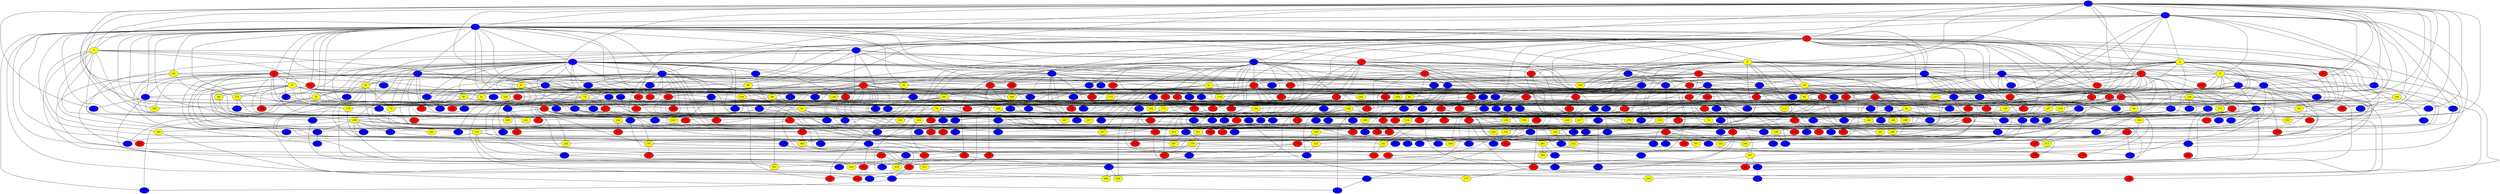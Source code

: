 graph {
0 [style = filled fillcolor = blue];
1 [style = filled fillcolor = blue];
2 [style = filled fillcolor = blue];
3 [style = filled fillcolor = red];
4 [style = filled fillcolor = yellow];
5 [style = filled fillcolor = yellow];
6 [style = filled fillcolor = yellow];
7 [style = filled fillcolor = red];
8 [style = filled fillcolor = blue];
9 [style = filled fillcolor = yellow];
10 [style = filled fillcolor = blue];
11 [style = filled fillcolor = blue];
12 [style = filled fillcolor = blue];
13 [style = filled fillcolor = blue];
14 [style = filled fillcolor = blue];
15 [style = filled fillcolor = red];
16 [style = filled fillcolor = blue];
17 [style = filled fillcolor = blue];
18 [style = filled fillcolor = red];
19 [style = filled fillcolor = blue];
20 [style = filled fillcolor = red];
21 [style = filled fillcolor = red];
22 [style = filled fillcolor = blue];
23 [style = filled fillcolor = red];
24 [style = filled fillcolor = red];
25 [style = filled fillcolor = yellow];
26 [style = filled fillcolor = blue];
27 [style = filled fillcolor = blue];
28 [style = filled fillcolor = blue];
29 [style = filled fillcolor = red];
30 [style = filled fillcolor = blue];
31 [style = filled fillcolor = yellow];
32 [style = filled fillcolor = red];
33 [style = filled fillcolor = yellow];
34 [style = filled fillcolor = blue];
35 [style = filled fillcolor = blue];
36 [style = filled fillcolor = blue];
37 [style = filled fillcolor = yellow];
38 [style = filled fillcolor = red];
39 [style = filled fillcolor = blue];
40 [style = filled fillcolor = yellow];
41 [style = filled fillcolor = blue];
42 [style = filled fillcolor = blue];
43 [style = filled fillcolor = red];
44 [style = filled fillcolor = yellow];
45 [style = filled fillcolor = blue];
46 [style = filled fillcolor = red];
47 [style = filled fillcolor = yellow];
48 [style = filled fillcolor = red];
49 [style = filled fillcolor = blue];
50 [style = filled fillcolor = red];
51 [style = filled fillcolor = yellow];
52 [style = filled fillcolor = yellow];
53 [style = filled fillcolor = red];
54 [style = filled fillcolor = red];
55 [style = filled fillcolor = red];
56 [style = filled fillcolor = red];
57 [style = filled fillcolor = red];
58 [style = filled fillcolor = blue];
59 [style = filled fillcolor = blue];
60 [style = filled fillcolor = red];
61 [style = filled fillcolor = yellow];
62 [style = filled fillcolor = red];
63 [style = filled fillcolor = blue];
64 [style = filled fillcolor = blue];
65 [style = filled fillcolor = yellow];
66 [style = filled fillcolor = yellow];
67 [style = filled fillcolor = blue];
68 [style = filled fillcolor = red];
69 [style = filled fillcolor = red];
70 [style = filled fillcolor = red];
71 [style = filled fillcolor = blue];
72 [style = filled fillcolor = yellow];
73 [style = filled fillcolor = yellow];
74 [style = filled fillcolor = red];
75 [style = filled fillcolor = blue];
76 [style = filled fillcolor = blue];
77 [style = filled fillcolor = blue];
78 [style = filled fillcolor = yellow];
79 [style = filled fillcolor = yellow];
80 [style = filled fillcolor = red];
81 [style = filled fillcolor = yellow];
82 [style = filled fillcolor = yellow];
83 [style = filled fillcolor = red];
84 [style = filled fillcolor = blue];
85 [style = filled fillcolor = blue];
86 [style = filled fillcolor = red];
87 [style = filled fillcolor = blue];
88 [style = filled fillcolor = yellow];
89 [style = filled fillcolor = blue];
90 [style = filled fillcolor = blue];
91 [style = filled fillcolor = blue];
92 [style = filled fillcolor = red];
93 [style = filled fillcolor = yellow];
94 [style = filled fillcolor = red];
95 [style = filled fillcolor = blue];
96 [style = filled fillcolor = red];
97 [style = filled fillcolor = red];
98 [style = filled fillcolor = yellow];
99 [style = filled fillcolor = blue];
100 [style = filled fillcolor = red];
101 [style = filled fillcolor = blue];
102 [style = filled fillcolor = yellow];
103 [style = filled fillcolor = blue];
104 [style = filled fillcolor = yellow];
105 [style = filled fillcolor = red];
106 [style = filled fillcolor = yellow];
107 [style = filled fillcolor = red];
108 [style = filled fillcolor = blue];
109 [style = filled fillcolor = yellow];
110 [style = filled fillcolor = blue];
111 [style = filled fillcolor = blue];
112 [style = filled fillcolor = red];
113 [style = filled fillcolor = red];
114 [style = filled fillcolor = blue];
115 [style = filled fillcolor = red];
116 [style = filled fillcolor = blue];
117 [style = filled fillcolor = yellow];
118 [style = filled fillcolor = red];
119 [style = filled fillcolor = red];
120 [style = filled fillcolor = blue];
121 [style = filled fillcolor = blue];
122 [style = filled fillcolor = blue];
123 [style = filled fillcolor = red];
124 [style = filled fillcolor = blue];
125 [style = filled fillcolor = blue];
126 [style = filled fillcolor = blue];
127 [style = filled fillcolor = red];
128 [style = filled fillcolor = yellow];
129 [style = filled fillcolor = blue];
130 [style = filled fillcolor = yellow];
131 [style = filled fillcolor = red];
132 [style = filled fillcolor = blue];
133 [style = filled fillcolor = red];
134 [style = filled fillcolor = blue];
135 [style = filled fillcolor = yellow];
136 [style = filled fillcolor = blue];
137 [style = filled fillcolor = red];
138 [style = filled fillcolor = red];
139 [style = filled fillcolor = yellow];
140 [style = filled fillcolor = blue];
141 [style = filled fillcolor = yellow];
142 [style = filled fillcolor = red];
143 [style = filled fillcolor = blue];
144 [style = filled fillcolor = blue];
145 [style = filled fillcolor = yellow];
146 [style = filled fillcolor = blue];
147 [style = filled fillcolor = blue];
148 [style = filled fillcolor = yellow];
149 [style = filled fillcolor = blue];
150 [style = filled fillcolor = blue];
151 [style = filled fillcolor = red];
152 [style = filled fillcolor = blue];
153 [style = filled fillcolor = yellow];
154 [style = filled fillcolor = yellow];
155 [style = filled fillcolor = blue];
156 [style = filled fillcolor = blue];
157 [style = filled fillcolor = red];
158 [style = filled fillcolor = red];
159 [style = filled fillcolor = yellow];
160 [style = filled fillcolor = yellow];
161 [style = filled fillcolor = blue];
162 [style = filled fillcolor = red];
163 [style = filled fillcolor = red];
164 [style = filled fillcolor = blue];
165 [style = filled fillcolor = blue];
166 [style = filled fillcolor = yellow];
167 [style = filled fillcolor = red];
168 [style = filled fillcolor = red];
169 [style = filled fillcolor = yellow];
170 [style = filled fillcolor = yellow];
171 [style = filled fillcolor = red];
172 [style = filled fillcolor = yellow];
173 [style = filled fillcolor = yellow];
174 [style = filled fillcolor = red];
175 [style = filled fillcolor = red];
176 [style = filled fillcolor = blue];
177 [style = filled fillcolor = red];
178 [style = filled fillcolor = yellow];
179 [style = filled fillcolor = blue];
180 [style = filled fillcolor = yellow];
181 [style = filled fillcolor = red];
182 [style = filled fillcolor = yellow];
183 [style = filled fillcolor = red];
184 [style = filled fillcolor = red];
185 [style = filled fillcolor = red];
186 [style = filled fillcolor = red];
187 [style = filled fillcolor = red];
188 [style = filled fillcolor = yellow];
189 [style = filled fillcolor = blue];
190 [style = filled fillcolor = red];
191 [style = filled fillcolor = yellow];
192 [style = filled fillcolor = blue];
193 [style = filled fillcolor = blue];
194 [style = filled fillcolor = yellow];
195 [style = filled fillcolor = blue];
196 [style = filled fillcolor = blue];
197 [style = filled fillcolor = yellow];
198 [style = filled fillcolor = blue];
199 [style = filled fillcolor = yellow];
200 [style = filled fillcolor = blue];
201 [style = filled fillcolor = blue];
202 [style = filled fillcolor = blue];
203 [style = filled fillcolor = blue];
204 [style = filled fillcolor = yellow];
205 [style = filled fillcolor = red];
206 [style = filled fillcolor = blue];
207 [style = filled fillcolor = yellow];
208 [style = filled fillcolor = blue];
209 [style = filled fillcolor = red];
210 [style = filled fillcolor = red];
211 [style = filled fillcolor = blue];
212 [style = filled fillcolor = yellow];
213 [style = filled fillcolor = yellow];
214 [style = filled fillcolor = red];
215 [style = filled fillcolor = red];
216 [style = filled fillcolor = yellow];
217 [style = filled fillcolor = blue];
218 [style = filled fillcolor = red];
219 [style = filled fillcolor = blue];
220 [style = filled fillcolor = blue];
221 [style = filled fillcolor = blue];
222 [style = filled fillcolor = yellow];
223 [style = filled fillcolor = blue];
224 [style = filled fillcolor = red];
225 [style = filled fillcolor = blue];
226 [style = filled fillcolor = red];
227 [style = filled fillcolor = blue];
228 [style = filled fillcolor = blue];
229 [style = filled fillcolor = blue];
230 [style = filled fillcolor = blue];
231 [style = filled fillcolor = blue];
232 [style = filled fillcolor = yellow];
233 [style = filled fillcolor = red];
234 [style = filled fillcolor = yellow];
235 [style = filled fillcolor = blue];
236 [style = filled fillcolor = blue];
237 [style = filled fillcolor = blue];
238 [style = filled fillcolor = blue];
239 [style = filled fillcolor = blue];
240 [style = filled fillcolor = blue];
241 [style = filled fillcolor = yellow];
242 [style = filled fillcolor = yellow];
243 [style = filled fillcolor = blue];
244 [style = filled fillcolor = yellow];
245 [style = filled fillcolor = blue];
246 [style = filled fillcolor = red];
247 [style = filled fillcolor = blue];
248 [style = filled fillcolor = red];
249 [style = filled fillcolor = blue];
250 [style = filled fillcolor = red];
251 [style = filled fillcolor = yellow];
252 [style = filled fillcolor = blue];
253 [style = filled fillcolor = blue];
254 [style = filled fillcolor = yellow];
255 [style = filled fillcolor = red];
256 [style = filled fillcolor = yellow];
257 [style = filled fillcolor = yellow];
258 [style = filled fillcolor = blue];
259 [style = filled fillcolor = red];
260 [style = filled fillcolor = red];
261 [style = filled fillcolor = blue];
262 [style = filled fillcolor = red];
263 [style = filled fillcolor = blue];
264 [style = filled fillcolor = yellow];
265 [style = filled fillcolor = red];
266 [style = filled fillcolor = red];
267 [style = filled fillcolor = yellow];
268 [style = filled fillcolor = blue];
269 [style = filled fillcolor = blue];
270 [style = filled fillcolor = yellow];
271 [style = filled fillcolor = blue];
272 [style = filled fillcolor = red];
273 [style = filled fillcolor = red];
274 [style = filled fillcolor = yellow];
275 [style = filled fillcolor = blue];
276 [style = filled fillcolor = yellow];
277 [style = filled fillcolor = blue];
278 [style = filled fillcolor = red];
279 [style = filled fillcolor = blue];
280 [style = filled fillcolor = blue];
281 [style = filled fillcolor = yellow];
282 [style = filled fillcolor = yellow];
283 [style = filled fillcolor = yellow];
284 [style = filled fillcolor = blue];
285 [style = filled fillcolor = blue];
286 [style = filled fillcolor = red];
287 [style = filled fillcolor = blue];
288 [style = filled fillcolor = red];
289 [style = filled fillcolor = blue];
290 [style = filled fillcolor = red];
291 [style = filled fillcolor = yellow];
292 [style = filled fillcolor = yellow];
293 [style = filled fillcolor = blue];
294 [style = filled fillcolor = yellow];
295 [style = filled fillcolor = red];
296 [style = filled fillcolor = red];
297 [style = filled fillcolor = blue];
298 [style = filled fillcolor = yellow];
299 [style = filled fillcolor = blue];
300 [style = filled fillcolor = red];
301 [style = filled fillcolor = red];
302 [style = filled fillcolor = red];
303 [style = filled fillcolor = yellow];
304 [style = filled fillcolor = yellow];
305 [style = filled fillcolor = red];
306 [style = filled fillcolor = blue];
307 [style = filled fillcolor = red];
308 [style = filled fillcolor = yellow];
309 [style = filled fillcolor = yellow];
310 [style = filled fillcolor = red];
311 [style = filled fillcolor = yellow];
312 [style = filled fillcolor = red];
313 [style = filled fillcolor = red];
314 [style = filled fillcolor = blue];
315 [style = filled fillcolor = red];
316 [style = filled fillcolor = blue];
317 [style = filled fillcolor = blue];
318 [style = filled fillcolor = yellow];
319 [style = filled fillcolor = blue];
320 [style = filled fillcolor = blue];
321 [style = filled fillcolor = red];
322 [style = filled fillcolor = yellow];
323 [style = filled fillcolor = blue];
324 [style = filled fillcolor = yellow];
325 [style = filled fillcolor = blue];
326 [style = filled fillcolor = blue];
327 [style = filled fillcolor = red];
328 [style = filled fillcolor = blue];
329 [style = filled fillcolor = blue];
330 [style = filled fillcolor = blue];
331 [style = filled fillcolor = blue];
332 [style = filled fillcolor = blue];
333 [style = filled fillcolor = blue];
334 [style = filled fillcolor = blue];
335 [style = filled fillcolor = blue];
336 [style = filled fillcolor = blue];
337 [style = filled fillcolor = blue];
338 [style = filled fillcolor = red];
339 [style = filled fillcolor = red];
340 [style = filled fillcolor = blue];
341 [style = filled fillcolor = yellow];
342 [style = filled fillcolor = blue];
343 [style = filled fillcolor = red];
344 [style = filled fillcolor = yellow];
345 [style = filled fillcolor = yellow];
346 [style = filled fillcolor = red];
347 [style = filled fillcolor = blue];
348 [style = filled fillcolor = red];
349 [style = filled fillcolor = yellow];
350 [style = filled fillcolor = yellow];
351 [style = filled fillcolor = blue];
352 [style = filled fillcolor = blue];
353 [style = filled fillcolor = yellow];
354 [style = filled fillcolor = blue];
355 [style = filled fillcolor = yellow];
356 [style = filled fillcolor = blue];
357 [style = filled fillcolor = blue];
358 [style = filled fillcolor = blue];
359 [style = filled fillcolor = red];
360 [style = filled fillcolor = red];
361 [style = filled fillcolor = yellow];
362 [style = filled fillcolor = blue];
363 [style = filled fillcolor = yellow];
364 [style = filled fillcolor = red];
365 [style = filled fillcolor = red];
366 [style = filled fillcolor = red];
367 [style = filled fillcolor = yellow];
368 [style = filled fillcolor = yellow];
369 [style = filled fillcolor = red];
370 [style = filled fillcolor = blue];
371 [style = filled fillcolor = blue];
372 [style = filled fillcolor = red];
373 [style = filled fillcolor = yellow];
374 [style = filled fillcolor = blue];
375 [style = filled fillcolor = yellow];
376 [style = filled fillcolor = blue];
377 [style = filled fillcolor = blue];
378 [style = filled fillcolor = blue];
379 [style = filled fillcolor = blue];
380 [style = filled fillcolor = blue];
381 [style = filled fillcolor = blue];
382 [style = filled fillcolor = red];
383 [style = filled fillcolor = yellow];
384 [style = filled fillcolor = yellow];
385 [style = filled fillcolor = red];
386 [style = filled fillcolor = red];
387 [style = filled fillcolor = yellow];
388 [style = filled fillcolor = blue];
389 [style = filled fillcolor = red];
390 [style = filled fillcolor = blue];
391 [style = filled fillcolor = blue];
392 [style = filled fillcolor = blue];
393 [style = filled fillcolor = red];
394 [style = filled fillcolor = blue];
395 [style = filled fillcolor = red];
396 [style = filled fillcolor = yellow];
397 [style = filled fillcolor = blue];
398 [style = filled fillcolor = red];
399 [style = filled fillcolor = blue];
400 [style = filled fillcolor = red];
401 [style = filled fillcolor = blue];
402 [style = filled fillcolor = red];
403 [style = filled fillcolor = blue];
404 [style = filled fillcolor = red];
405 [style = filled fillcolor = blue];
406 [style = filled fillcolor = yellow];
407 [style = filled fillcolor = red];
408 [style = filled fillcolor = blue];
409 [style = filled fillcolor = red];
410 [style = filled fillcolor = yellow];
411 [style = filled fillcolor = blue];
412 [style = filled fillcolor = yellow];
413 [style = filled fillcolor = blue];
414 [style = filled fillcolor = blue];
415 [style = filled fillcolor = blue];
416 [style = filled fillcolor = blue];
417 [style = filled fillcolor = yellow];
418 [style = filled fillcolor = blue];
419 [style = filled fillcolor = yellow];
420 [style = filled fillcolor = blue];
421 [style = filled fillcolor = yellow];
422 [style = filled fillcolor = blue];
423 [style = filled fillcolor = blue];
424 [style = filled fillcolor = blue];
0 -- 6;
0 -- 8;
0 -- 11;
0 -- 21;
0 -- 22;
0 -- 32;
0 -- 34;
0 -- 49;
0 -- 56;
0 -- 89;
0 -- 135;
0 -- 138;
0 -- 165;
0 -- 166;
0 -- 5;
0 -- 3;
0 -- 2;
0 -- 1;
0 -- 193;
0 -- 198;
0 -- 259;
0 -- 274;
0 -- 296;
0 -- 370;
0 -- 378;
0 -- 411;
1 -- 2;
1 -- 4;
1 -- 5;
1 -- 7;
1 -- 9;
1 -- 14;
1 -- 38;
1 -- 45;
1 -- 147;
1 -- 194;
1 -- 243;
1 -- 244;
1 -- 249;
1 -- 281;
1 -- 329;
2 -- 3;
2 -- 6;
2 -- 8;
2 -- 11;
2 -- 12;
2 -- 13;
2 -- 14;
2 -- 17;
2 -- 24;
2 -- 33;
2 -- 36;
2 -- 39;
2 -- 41;
2 -- 46;
2 -- 52;
2 -- 54;
2 -- 62;
2 -- 93;
2 -- 103;
2 -- 112;
2 -- 115;
2 -- 118;
2 -- 119;
2 -- 131;
2 -- 141;
2 -- 156;
2 -- 164;
2 -- 177;
2 -- 212;
2 -- 215;
2 -- 254;
2 -- 260;
2 -- 327;
2 -- 331;
2 -- 353;
2 -- 354;
2 -- 368;
2 -- 394;
2 -- 397;
2 -- 420;
2 -- 423;
3 -- 4;
3 -- 8;
3 -- 10;
3 -- 12;
3 -- 16;
3 -- 17;
3 -- 21;
3 -- 34;
3 -- 41;
3 -- 57;
3 -- 60;
3 -- 62;
3 -- 73;
3 -- 89;
3 -- 95;
3 -- 121;
3 -- 125;
3 -- 129;
3 -- 136;
3 -- 137;
3 -- 140;
3 -- 214;
3 -- 218;
3 -- 248;
3 -- 286;
3 -- 309;
3 -- 367;
3 -- 377;
3 -- 396;
3 -- 416;
4 -- 9;
4 -- 17;
4 -- 18;
4 -- 23;
4 -- 26;
4 -- 35;
4 -- 56;
4 -- 69;
4 -- 74;
4 -- 117;
4 -- 126;
4 -- 129;
4 -- 170;
4 -- 175;
4 -- 182;
4 -- 185;
4 -- 193;
4 -- 194;
4 -- 318;
4 -- 347;
4 -- 350;
5 -- 7;
5 -- 73;
5 -- 109;
5 -- 110;
5 -- 160;
5 -- 180;
5 -- 196;
5 -- 323;
5 -- 325;
5 -- 410;
6 -- 9;
6 -- 15;
6 -- 21;
6 -- 28;
6 -- 35;
6 -- 42;
6 -- 49;
6 -- 61;
6 -- 65;
6 -- 68;
6 -- 74;
6 -- 92;
6 -- 145;
6 -- 159;
6 -- 173;
6 -- 293;
6 -- 302;
6 -- 309;
6 -- 409;
7 -- 15;
7 -- 18;
7 -- 22;
7 -- 43;
7 -- 56;
7 -- 107;
7 -- 134;
7 -- 161;
7 -- 239;
7 -- 332;
7 -- 348;
8 -- 10;
8 -- 11;
8 -- 25;
8 -- 98;
8 -- 170;
8 -- 230;
8 -- 233;
8 -- 251;
8 -- 268;
9 -- 19;
9 -- 30;
9 -- 34;
9 -- 38;
9 -- 42;
9 -- 58;
9 -- 95;
9 -- 143;
9 -- 208;
9 -- 235;
9 -- 302;
9 -- 358;
9 -- 374;
10 -- 15;
10 -- 18;
10 -- 19;
10 -- 23;
10 -- 29;
10 -- 30;
10 -- 32;
10 -- 45;
10 -- 61;
10 -- 68;
10 -- 75;
10 -- 104;
10 -- 105;
10 -- 123;
10 -- 144;
10 -- 150;
10 -- 163;
10 -- 164;
10 -- 190;
10 -- 215;
10 -- 226;
10 -- 229;
10 -- 250;
10 -- 346;
11 -- 27;
11 -- 43;
11 -- 60;
11 -- 67;
11 -- 97;
11 -- 175;
11 -- 223;
11 -- 243;
11 -- 269;
11 -- 297;
11 -- 364;
11 -- 380;
12 -- 13;
12 -- 14;
12 -- 16;
12 -- 24;
12 -- 26;
12 -- 31;
12 -- 39;
12 -- 40;
12 -- 54;
12 -- 61;
12 -- 63;
12 -- 64;
12 -- 76;
12 -- 79;
12 -- 80;
12 -- 81;
12 -- 91;
12 -- 102;
12 -- 108;
12 -- 131;
12 -- 133;
12 -- 138;
12 -- 141;
12 -- 142;
12 -- 145;
12 -- 208;
12 -- 216;
12 -- 321;
12 -- 326;
12 -- 352;
13 -- 19;
13 -- 25;
13 -- 47;
13 -- 60;
13 -- 85;
13 -- 108;
13 -- 124;
13 -- 128;
13 -- 151;
13 -- 188;
13 -- 205;
13 -- 241;
13 -- 252;
13 -- 329;
13 -- 359;
13 -- 418;
14 -- 25;
14 -- 43;
14 -- 50;
14 -- 51;
14 -- 52;
14 -- 67;
14 -- 71;
14 -- 83;
14 -- 88;
14 -- 103;
14 -- 105;
14 -- 111;
14 -- 152;
14 -- 168;
14 -- 169;
14 -- 184;
14 -- 193;
14 -- 301;
14 -- 307;
14 -- 309;
14 -- 331;
14 -- 346;
14 -- 369;
14 -- 376;
14 -- 398;
15 -- 20;
15 -- 22;
15 -- 29;
15 -- 63;
15 -- 105;
15 -- 206;
15 -- 208;
15 -- 225;
15 -- 306;
15 -- 337;
16 -- 47;
16 -- 404;
17 -- 20;
17 -- 33;
17 -- 48;
17 -- 85;
17 -- 87;
17 -- 202;
17 -- 205;
17 -- 261;
17 -- 312;
17 -- 342;
17 -- 343;
17 -- 364;
18 -- 90;
18 -- 157;
18 -- 220;
18 -- 271;
18 -- 418;
19 -- 205;
19 -- 398;
20 -- 142;
20 -- 227;
20 -- 271;
20 -- 310;
21 -- 46;
21 -- 48;
21 -- 59;
21 -- 62;
21 -- 65;
21 -- 114;
21 -- 116;
21 -- 123;
21 -- 228;
21 -- 235;
21 -- 304;
21 -- 317;
21 -- 337;
22 -- 45;
22 -- 65;
22 -- 70;
23 -- 33;
23 -- 40;
23 -- 55;
23 -- 70;
23 -- 81;
23 -- 82;
23 -- 162;
23 -- 240;
23 -- 269;
23 -- 297;
23 -- 299;
24 -- 26;
24 -- 36;
24 -- 37;
24 -- 42;
24 -- 94;
24 -- 98;
24 -- 115;
24 -- 140;
24 -- 144;
24 -- 154;
24 -- 217;
24 -- 261;
24 -- 353;
24 -- 357;
25 -- 31;
25 -- 79;
25 -- 108;
25 -- 153;
25 -- 304;
25 -- 371;
26 -- 36;
26 -- 64;
26 -- 87;
26 -- 109;
26 -- 113;
26 -- 122;
26 -- 123;
26 -- 130;
26 -- 269;
26 -- 280;
26 -- 285;
26 -- 344;
27 -- 48;
27 -- 88;
27 -- 91;
27 -- 173;
28 -- 46;
28 -- 52;
28 -- 85;
28 -- 113;
28 -- 119;
28 -- 314;
29 -- 32;
29 -- 38;
29 -- 86;
29 -- 117;
29 -- 172;
29 -- 176;
29 -- 177;
29 -- 298;
29 -- 315;
29 -- 410;
30 -- 53;
30 -- 83;
30 -- 92;
30 -- 114;
30 -- 128;
30 -- 132;
30 -- 138;
30 -- 142;
30 -- 155;
30 -- 213;
30 -- 390;
31 -- 111;
31 -- 246;
31 -- 420;
32 -- 53;
32 -- 59;
32 -- 255;
33 -- 53;
33 -- 69;
33 -- 76;
33 -- 101;
33 -- 112;
33 -- 122;
33 -- 156;
33 -- 174;
33 -- 192;
33 -- 202;
33 -- 234;
33 -- 272;
33 -- 352;
33 -- 368;
33 -- 382;
34 -- 75;
34 -- 164;
34 -- 249;
34 -- 294;
35 -- 44;
35 -- 55;
35 -- 57;
35 -- 63;
35 -- 67;
35 -- 96;
35 -- 112;
35 -- 121;
35 -- 320;
35 -- 324;
35 -- 383;
36 -- 126;
36 -- 289;
36 -- 378;
36 -- 391;
37 -- 40;
37 -- 50;
37 -- 51;
37 -- 55;
37 -- 66;
37 -- 86;
37 -- 150;
37 -- 234;
37 -- 246;
37 -- 266;
37 -- 268;
37 -- 274;
37 -- 280;
37 -- 282;
38 -- 44;
38 -- 77;
38 -- 82;
38 -- 84;
38 -- 130;
38 -- 149;
38 -- 197;
38 -- 262;
38 -- 272;
38 -- 319;
38 -- 330;
38 -- 333;
39 -- 77;
39 -- 178;
39 -- 217;
40 -- 157;
40 -- 348;
40 -- 354;
40 -- 365;
40 -- 421;
41 -- 101;
41 -- 187;
41 -- 326;
41 -- 393;
42 -- 54;
42 -- 83;
42 -- 102;
42 -- 132;
42 -- 149;
42 -- 204;
42 -- 247;
42 -- 281;
42 -- 298;
43 -- 50;
43 -- 51;
43 -- 71;
43 -- 77;
43 -- 80;
43 -- 84;
43 -- 106;
43 -- 124;
43 -- 162;
43 -- 210;
43 -- 238;
43 -- 250;
43 -- 253;
43 -- 254;
43 -- 274;
43 -- 323;
43 -- 341;
43 -- 406;
44 -- 153;
45 -- 99;
45 -- 147;
45 -- 236;
46 -- 214;
46 -- 277;
47 -- 127;
47 -- 187;
49 -- 57;
49 -- 168;
49 -- 287;
49 -- 303;
49 -- 305;
49 -- 335;
49 -- 373;
49 -- 414;
50 -- 192;
51 -- 140;
52 -- 139;
52 -- 243;
53 -- 72;
53 -- 159;
53 -- 201;
53 -- 303;
54 -- 78;
54 -- 151;
54 -- 357;
55 -- 59;
55 -- 79;
55 -- 82;
55 -- 90;
55 -- 100;
55 -- 116;
55 -- 160;
55 -- 165;
55 -- 169;
55 -- 212;
55 -- 226;
55 -- 300;
55 -- 326;
55 -- 354;
55 -- 361;
56 -- 76;
56 -- 99;
56 -- 366;
57 -- 130;
57 -- 197;
57 -- 349;
57 -- 353;
57 -- 373;
58 -- 81;
58 -- 99;
58 -- 235;
58 -- 237;
58 -- 255;
58 -- 328;
58 -- 389;
59 -- 71;
59 -- 107;
59 -- 126;
59 -- 166;
59 -- 169;
59 -- 313;
60 -- 102;
60 -- 200;
60 -- 247;
60 -- 316;
60 -- 324;
60 -- 345;
61 -- 100;
61 -- 170;
61 -- 171;
61 -- 231;
61 -- 256;
61 -- 257;
61 -- 367;
62 -- 96;
62 -- 171;
63 -- 69;
63 -- 72;
63 -- 78;
63 -- 100;
63 -- 135;
63 -- 252;
63 -- 289;
63 -- 342;
63 -- 360;
64 -- 104;
64 -- 166;
64 -- 236;
65 -- 121;
65 -- 213;
66 -- 148;
67 -- 116;
67 -- 273;
67 -- 389;
67 -- 404;
68 -- 293;
69 -- 93;
69 -- 118;
69 -- 186;
69 -- 257;
69 -- 275;
69 -- 396;
70 -- 72;
70 -- 103;
70 -- 200;
70 -- 270;
70 -- 335;
72 -- 305;
73 -- 120;
73 -- 127;
73 -- 178;
73 -- 279;
74 -- 125;
74 -- 139;
74 -- 319;
75 -- 199;
75 -- 206;
76 -- 106;
76 -- 146;
77 -- 190;
77 -- 195;
77 -- 242;
78 -- 90;
78 -- 104;
78 -- 120;
78 -- 154;
78 -- 225;
79 -- 245;
80 -- 93;
80 -- 377;
81 -- 91;
82 -- 97;
82 -- 160;
82 -- 183;
82 -- 229;
82 -- 253;
82 -- 264;
83 -- 129;
83 -- 158;
83 -- 422;
84 -- 187;
84 -- 406;
85 -- 159;
85 -- 287;
86 -- 94;
86 -- 95;
87 -- 110;
87 -- 172;
87 -- 226;
87 -- 268;
87 -- 282;
87 -- 339;
87 -- 381;
88 -- 114;
88 -- 127;
88 -- 186;
89 -- 94;
89 -- 143;
89 -- 191;
89 -- 258;
89 -- 283;
89 -- 369;
90 -- 92;
90 -- 176;
90 -- 238;
91 -- 192;
91 -- 209;
91 -- 214;
92 -- 186;
92 -- 196;
92 -- 362;
92 -- 397;
93 -- 109;
93 -- 207;
93 -- 239;
93 -- 358;
93 -- 362;
94 -- 120;
94 -- 181;
94 -- 225;
94 -- 232;
94 -- 242;
94 -- 365;
94 -- 367;
95 -- 139;
95 -- 295;
95 -- 381;
95 -- 387;
95 -- 423;
96 -- 101;
96 -- 216;
96 -- 300;
96 -- 351;
96 -- 372;
97 -- 163;
97 -- 184;
97 -- 362;
98 -- 113;
98 -- 202;
99 -- 143;
99 -- 146;
99 -- 155;
99 -- 231;
99 -- 292;
99 -- 300;
99 -- 386;
99 -- 399;
99 -- 406;
100 -- 125;
100 -- 185;
100 -- 216;
100 -- 241;
100 -- 291;
101 -- 267;
102 -- 132;
102 -- 198;
102 -- 203;
102 -- 245;
102 -- 322;
102 -- 363;
102 -- 407;
102 -- 411;
102 -- 415;
103 -- 191;
103 -- 195;
103 -- 370;
104 -- 276;
104 -- 301;
105 -- 173;
105 -- 221;
105 -- 358;
106 -- 137;
106 -- 144;
106 -- 382;
106 -- 385;
107 -- 133;
108 -- 232;
109 -- 124;
109 -- 150;
109 -- 153;
109 -- 180;
109 -- 199;
109 -- 283;
109 -- 335;
109 -- 390;
109 -- 419;
110 -- 383;
111 -- 337;
112 -- 133;
112 -- 218;
112 -- 258;
113 -- 136;
113 -- 146;
113 -- 203;
113 -- 379;
115 -- 244;
115 -- 308;
116 -- 136;
116 -- 413;
117 -- 355;
117 -- 389;
119 -- 149;
119 -- 221;
119 -- 368;
120 -- 315;
121 -- 223;
121 -- 263;
122 -- 131;
122 -- 240;
123 -- 204;
123 -- 313;
124 -- 230;
125 -- 148;
125 -- 245;
126 -- 423;
127 -- 239;
129 -- 189;
130 -- 227;
130 -- 379;
132 -- 161;
132 -- 222;
132 -- 290;
132 -- 316;
132 -- 363;
132 -- 393;
132 -- 417;
133 -- 191;
133 -- 211;
133 -- 237;
133 -- 241;
133 -- 264;
133 -- 408;
134 -- 175;
134 -- 203;
134 -- 346;
134 -- 360;
134 -- 409;
135 -- 182;
135 -- 184;
135 -- 228;
135 -- 279;
135 -- 282;
135 -- 399;
136 -- 206;
136 -- 401;
137 -- 201;
137 -- 223;
137 -- 382;
137 -- 403;
138 -- 148;
138 -- 339;
139 -- 145;
139 -- 410;
140 -- 280;
141 -- 195;
141 -- 219;
141 -- 390;
141 -- 395;
142 -- 273;
144 -- 253;
144 -- 257;
144 -- 321;
144 -- 342;
145 -- 237;
145 -- 261;
147 -- 167;
147 -- 233;
147 -- 329;
147 -- 336;
147 -- 417;
148 -- 155;
148 -- 167;
148 -- 291;
148 -- 388;
149 -- 207;
149 -- 275;
150 -- 340;
151 -- 393;
153 -- 217;
153 -- 222;
153 -- 284;
153 -- 317;
153 -- 334;
153 -- 414;
154 -- 168;
154 -- 266;
155 -- 190;
156 -- 299;
156 -- 348;
159 -- 189;
160 -- 357;
160 -- 396;
161 -- 209;
161 -- 262;
161 -- 338;
161 -- 416;
162 -- 424;
163 -- 277;
163 -- 392;
164 -- 185;
164 -- 284;
164 -- 318;
165 -- 347;
166 -- 251;
167 -- 409;
168 -- 336;
168 -- 383;
169 -- 388;
171 -- 179;
171 -- 188;
171 -- 228;
172 -- 278;
172 -- 322;
172 -- 359;
173 -- 181;
173 -- 227;
174 -- 221;
175 -- 273;
175 -- 349;
175 -- 402;
176 -- 260;
176 -- 263;
176 -- 340;
176 -- 371;
176 -- 387;
177 -- 179;
178 -- 387;
179 -- 270;
179 -- 290;
179 -- 394;
179 -- 417;
180 -- 424;
181 -- 312;
181 -- 376;
181 -- 414;
183 -- 222;
183 -- 310;
183 -- 351;
183 -- 359;
184 -- 232;
184 -- 250;
184 -- 287;
187 -- 325;
187 -- 408;
188 -- 201;
189 -- 276;
190 -- 196;
190 -- 341;
191 -- 286;
191 -- 395;
192 -- 210;
192 -- 265;
193 -- 197;
193 -- 285;
193 -- 334;
194 -- 265;
194 -- 279;
194 -- 333;
195 -- 288;
196 -- 256;
196 -- 294;
196 -- 304;
197 -- 288;
198 -- 267;
198 -- 275;
199 -- 212;
199 -- 295;
199 -- 349;
200 -- 210;
200 -- 356;
200 -- 375;
201 -- 281;
202 -- 249;
202 -- 259;
202 -- 332;
203 -- 215;
203 -- 224;
203 -- 229;
204 -- 224;
204 -- 266;
208 -- 289;
211 -- 301;
212 -- 306;
215 -- 338;
215 -- 371;
216 -- 278;
218 -- 402;
219 -- 352;
221 -- 327;
222 -- 343;
222 -- 404;
224 -- 292;
225 -- 248;
225 -- 405;
227 -- 412;
228 -- 296;
228 -- 350;
228 -- 363;
228 -- 380;
229 -- 240;
229 -- 310;
234 -- 255;
234 -- 308;
234 -- 407;
235 -- 263;
236 -- 421;
237 -- 330;
239 -- 265;
241 -- 278;
244 -- 339;
249 -- 262;
255 -- 422;
261 -- 314;
263 -- 400;
264 -- 267;
267 -- 317;
267 -- 360;
267 -- 386;
268 -- 365;
269 -- 285;
271 -- 277;
271 -- 311;
272 -- 293;
273 -- 328;
273 -- 356;
274 -- 322;
274 -- 331;
275 -- 345;
276 -- 315;
276 -- 334;
276 -- 374;
280 -- 341;
284 -- 311;
285 -- 308;
285 -- 321;
285 -- 421;
286 -- 401;
286 -- 419;
289 -- 298;
290 -- 355;
291 -- 374;
291 -- 384;
295 -- 307;
295 -- 340;
299 -- 313;
301 -- 311;
303 -- 395;
305 -- 330;
305 -- 356;
305 -- 412;
306 -- 344;
307 -- 312;
307 -- 418;
312 -- 397;
312 -- 407;
317 -- 328;
324 -- 411;
334 -- 372;
335 -- 388;
338 -- 386;
340 -- 391;
345 -- 361;
345 -- 402;
346 -- 355;
359 -- 413;
360 -- 366;
360 -- 375;
364 -- 369;
371 -- 372;
372 -- 394;
372 -- 398;
374 -- 377;
380 -- 401;
383 -- 392;
386 -- 415;
392 -- 419;
397 -- 420;
402 -- 415;
415 -- 424;
}

